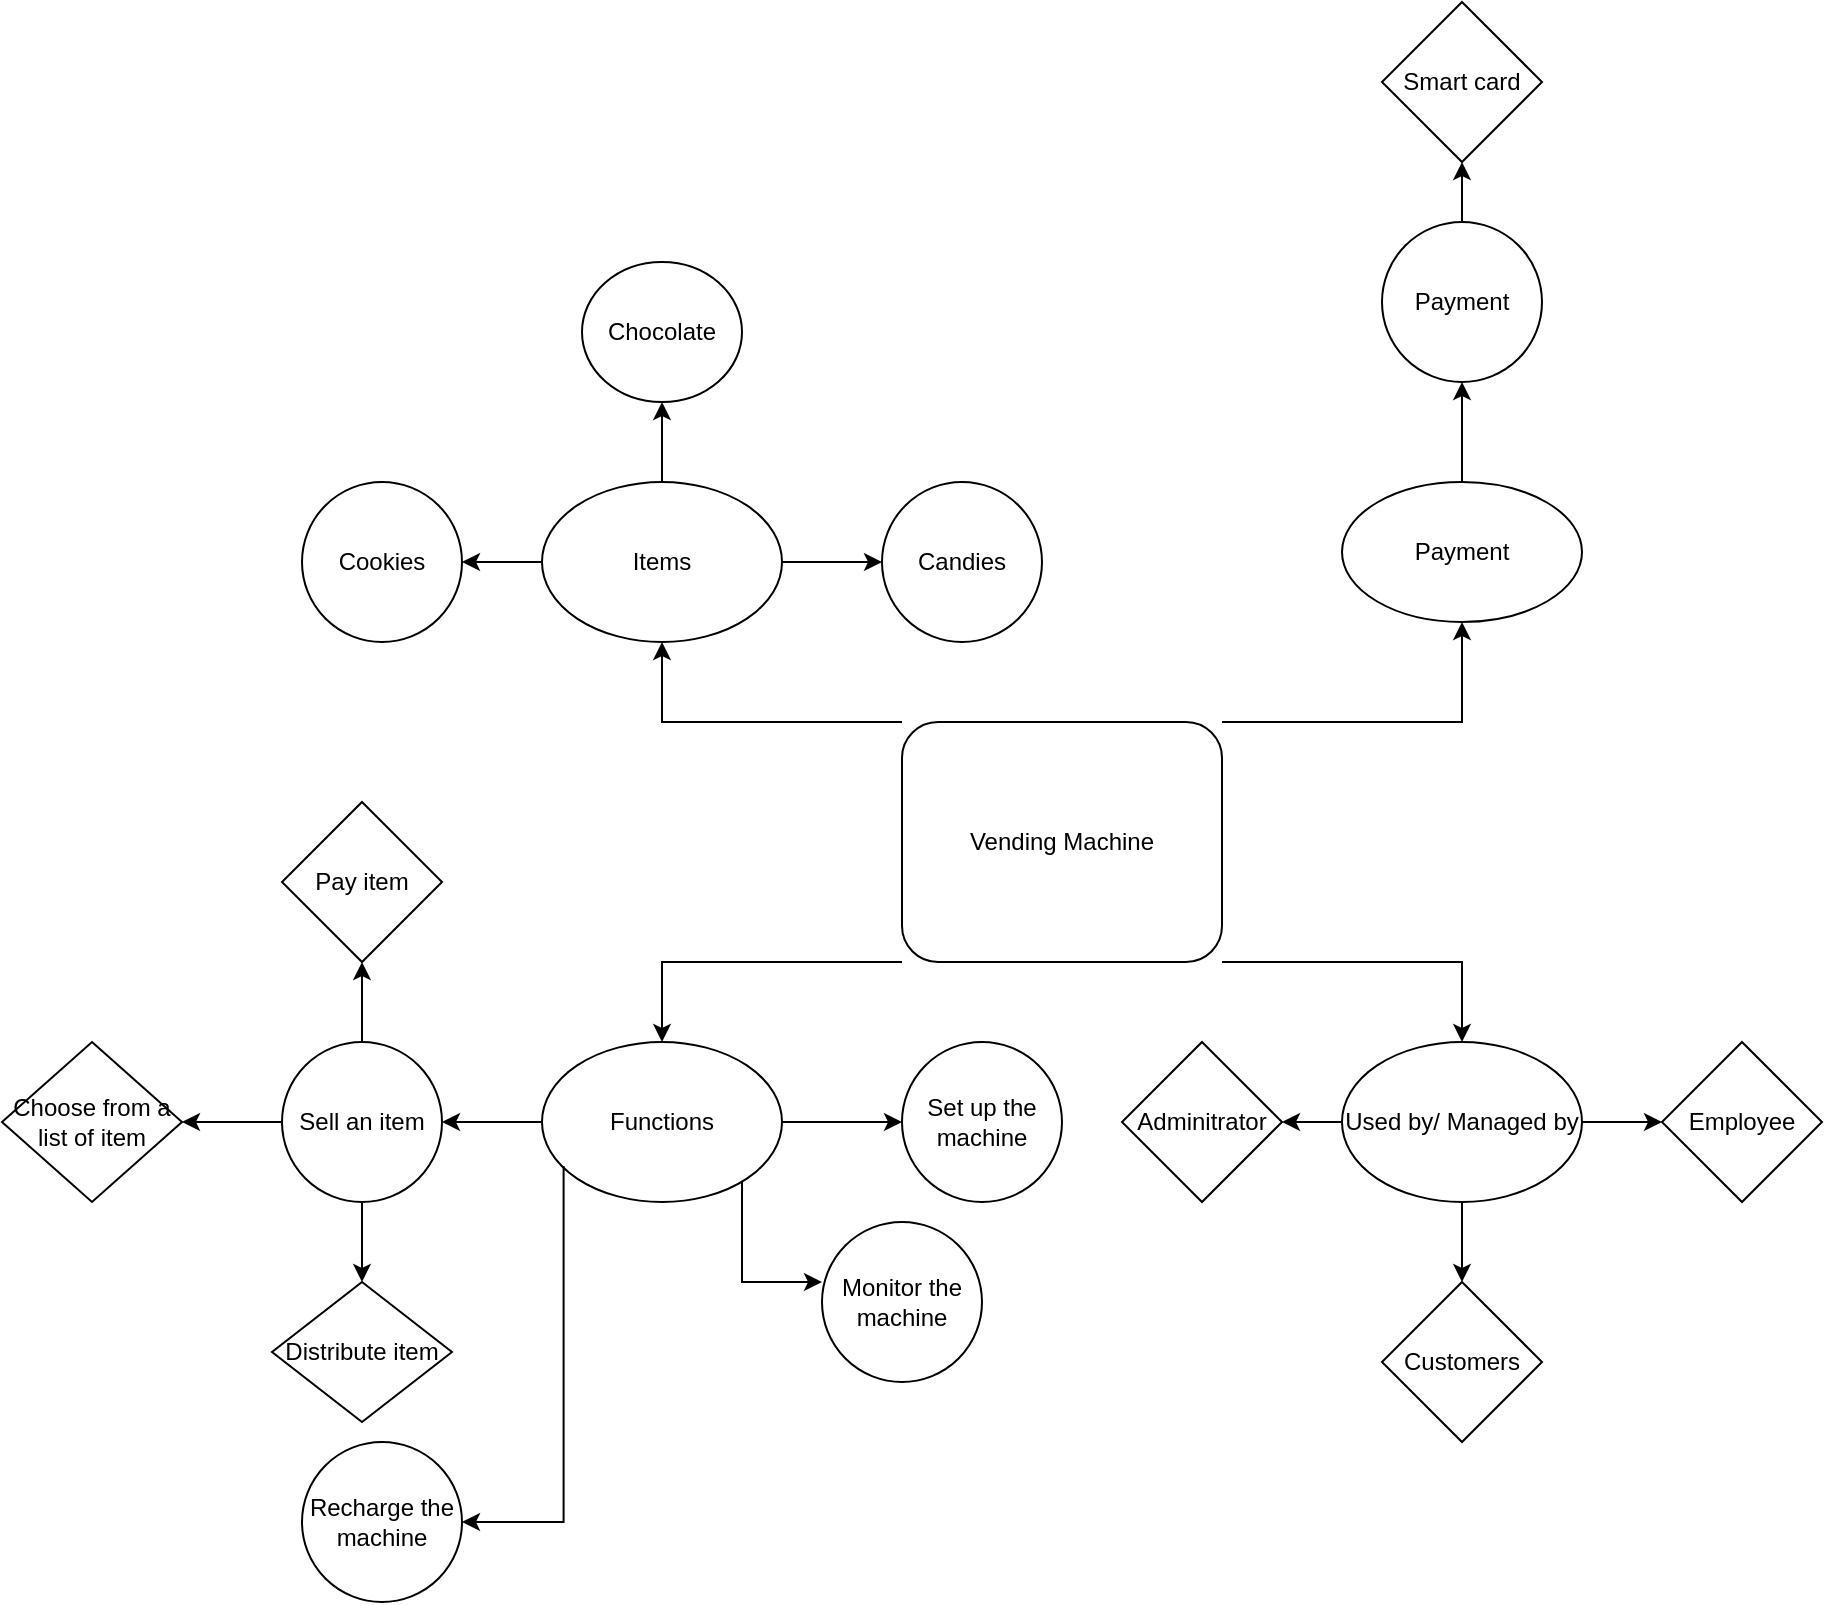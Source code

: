 <mxfile version="15.5.0" type="github">
  <diagram id="Qu_qrcLxX-DQwwqkKjQ7" name="Page-1">
    <mxGraphModel dx="1865" dy="1716" grid="1" gridSize="10" guides="1" tooltips="1" connect="1" arrows="1" fold="1" page="1" pageScale="1" pageWidth="827" pageHeight="1169" math="0" shadow="0">
      <root>
        <mxCell id="0" />
        <mxCell id="1" parent="0" />
        <mxCell id="sqldHWiLMe9vXc1h7l09-1" value="Vending Machine&lt;br&gt;" style="rounded=1;whiteSpace=wrap;html=1;" vertex="1" parent="1">
          <mxGeometry x="360" y="200" width="160" height="120" as="geometry" />
        </mxCell>
        <mxCell id="sqldHWiLMe9vXc1h7l09-2" value="" style="edgeStyle=segmentEdgeStyle;endArrow=classic;html=1;rounded=0;" edge="1" parent="1">
          <mxGeometry width="50" height="50" relative="1" as="geometry">
            <mxPoint x="520" y="320" as="sourcePoint" />
            <mxPoint x="640" y="360" as="targetPoint" />
            <Array as="points">
              <mxPoint x="640" y="320" />
              <mxPoint x="640" y="360" />
            </Array>
          </mxGeometry>
        </mxCell>
        <mxCell id="sqldHWiLMe9vXc1h7l09-3" value="" style="edgeStyle=segmentEdgeStyle;endArrow=classic;html=1;rounded=0;exitX=0;exitY=1;exitDx=0;exitDy=0;" edge="1" parent="1" source="sqldHWiLMe9vXc1h7l09-1">
          <mxGeometry width="50" height="50" relative="1" as="geometry">
            <mxPoint x="260" y="320" as="sourcePoint" />
            <mxPoint x="240" y="360" as="targetPoint" />
            <Array as="points">
              <mxPoint x="240" y="320" />
              <mxPoint x="240" y="360" />
            </Array>
          </mxGeometry>
        </mxCell>
        <mxCell id="sqldHWiLMe9vXc1h7l09-4" value="" style="edgeStyle=segmentEdgeStyle;endArrow=classic;html=1;rounded=0;exitX=1;exitY=0;exitDx=0;exitDy=0;" edge="1" parent="1" source="sqldHWiLMe9vXc1h7l09-1">
          <mxGeometry width="50" height="50" relative="1" as="geometry">
            <mxPoint x="590" y="200" as="sourcePoint" />
            <mxPoint x="640" y="150" as="targetPoint" />
          </mxGeometry>
        </mxCell>
        <mxCell id="sqldHWiLMe9vXc1h7l09-6" value="" style="edgeStyle=segmentEdgeStyle;endArrow=classic;html=1;rounded=0;exitX=0;exitY=0;exitDx=0;exitDy=0;" edge="1" parent="1" source="sqldHWiLMe9vXc1h7l09-1">
          <mxGeometry width="50" height="50" relative="1" as="geometry">
            <mxPoint x="150" y="200" as="sourcePoint" />
            <mxPoint x="240" y="160" as="targetPoint" />
            <Array as="points">
              <mxPoint x="240" y="200" />
            </Array>
          </mxGeometry>
        </mxCell>
        <mxCell id="sqldHWiLMe9vXc1h7l09-21" value="" style="edgeStyle=orthogonalEdgeStyle;rounded=0;orthogonalLoop=1;jettySize=auto;html=1;" edge="1" parent="1" source="sqldHWiLMe9vXc1h7l09-7">
          <mxGeometry relative="1" as="geometry">
            <mxPoint x="240" y="40" as="targetPoint" />
            <Array as="points">
              <mxPoint x="240" y="40" />
              <mxPoint x="240" y="40" />
            </Array>
          </mxGeometry>
        </mxCell>
        <mxCell id="sqldHWiLMe9vXc1h7l09-24" value="" style="edgeStyle=orthogonalEdgeStyle;rounded=0;orthogonalLoop=1;jettySize=auto;html=1;" edge="1" parent="1" source="sqldHWiLMe9vXc1h7l09-7">
          <mxGeometry relative="1" as="geometry">
            <mxPoint x="350" y="120" as="targetPoint" />
          </mxGeometry>
        </mxCell>
        <mxCell id="sqldHWiLMe9vXc1h7l09-27" value="" style="edgeStyle=orthogonalEdgeStyle;rounded=0;orthogonalLoop=1;jettySize=auto;html=1;" edge="1" parent="1" source="sqldHWiLMe9vXc1h7l09-7">
          <mxGeometry relative="1" as="geometry">
            <mxPoint x="140" y="120" as="targetPoint" />
          </mxGeometry>
        </mxCell>
        <mxCell id="sqldHWiLMe9vXc1h7l09-7" value="Items&lt;br&gt;" style="ellipse;whiteSpace=wrap;html=1;" vertex="1" parent="1">
          <mxGeometry x="180" y="80" width="120" height="80" as="geometry" />
        </mxCell>
        <mxCell id="sqldHWiLMe9vXc1h7l09-29" value="" style="edgeStyle=orthogonalEdgeStyle;rounded=0;orthogonalLoop=1;jettySize=auto;html=1;" edge="1" parent="1" source="sqldHWiLMe9vXc1h7l09-8">
          <mxGeometry relative="1" as="geometry">
            <mxPoint x="640" y="30" as="targetPoint" />
            <Array as="points">
              <mxPoint x="640" y="40" />
              <mxPoint x="640" y="40" />
            </Array>
          </mxGeometry>
        </mxCell>
        <mxCell id="sqldHWiLMe9vXc1h7l09-8" value="Payment" style="ellipse;whiteSpace=wrap;html=1;" vertex="1" parent="1">
          <mxGeometry x="580" y="80" width="120" height="70" as="geometry" />
        </mxCell>
        <mxCell id="sqldHWiLMe9vXc1h7l09-35" value="" style="edgeStyle=orthogonalEdgeStyle;rounded=0;orthogonalLoop=1;jettySize=auto;html=1;" edge="1" parent="1" source="sqldHWiLMe9vXc1h7l09-9">
          <mxGeometry relative="1" as="geometry">
            <mxPoint x="130" y="400" as="targetPoint" />
          </mxGeometry>
        </mxCell>
        <mxCell id="sqldHWiLMe9vXc1h7l09-39" value="" style="edgeStyle=orthogonalEdgeStyle;rounded=0;orthogonalLoop=1;jettySize=auto;html=1;" edge="1" parent="1" source="sqldHWiLMe9vXc1h7l09-9">
          <mxGeometry relative="1" as="geometry">
            <mxPoint x="360" y="400" as="targetPoint" />
          </mxGeometry>
        </mxCell>
        <mxCell id="sqldHWiLMe9vXc1h7l09-9" value="Functions" style="ellipse;whiteSpace=wrap;html=1;" vertex="1" parent="1">
          <mxGeometry x="180" y="360" width="120" height="80" as="geometry" />
        </mxCell>
        <mxCell id="sqldHWiLMe9vXc1h7l09-54" value="" style="edgeStyle=orthogonalEdgeStyle;rounded=0;orthogonalLoop=1;jettySize=auto;html=1;" edge="1" parent="1" source="sqldHWiLMe9vXc1h7l09-10" target="sqldHWiLMe9vXc1h7l09-53">
          <mxGeometry relative="1" as="geometry" />
        </mxCell>
        <mxCell id="sqldHWiLMe9vXc1h7l09-56" value="" style="edgeStyle=orthogonalEdgeStyle;rounded=0;orthogonalLoop=1;jettySize=auto;html=1;" edge="1" parent="1" source="sqldHWiLMe9vXc1h7l09-10" target="sqldHWiLMe9vXc1h7l09-55">
          <mxGeometry relative="1" as="geometry" />
        </mxCell>
        <mxCell id="sqldHWiLMe9vXc1h7l09-58" value="" style="edgeStyle=orthogonalEdgeStyle;rounded=0;orthogonalLoop=1;jettySize=auto;html=1;" edge="1" parent="1" source="sqldHWiLMe9vXc1h7l09-10" target="sqldHWiLMe9vXc1h7l09-57">
          <mxGeometry relative="1" as="geometry" />
        </mxCell>
        <mxCell id="sqldHWiLMe9vXc1h7l09-10" value="Used by/ Managed by" style="ellipse;whiteSpace=wrap;html=1;" vertex="1" parent="1">
          <mxGeometry x="580" y="360" width="120" height="80" as="geometry" />
        </mxCell>
        <mxCell id="sqldHWiLMe9vXc1h7l09-22" value="Chocolate" style="ellipse;whiteSpace=wrap;html=1;" vertex="1" parent="1">
          <mxGeometry x="200" y="-30" width="80" height="70" as="geometry" />
        </mxCell>
        <mxCell id="sqldHWiLMe9vXc1h7l09-25" value="Candies" style="ellipse;whiteSpace=wrap;html=1;" vertex="1" parent="1">
          <mxGeometry x="350" y="80" width="80" height="80" as="geometry" />
        </mxCell>
        <mxCell id="sqldHWiLMe9vXc1h7l09-26" value="Cookies" style="ellipse;whiteSpace=wrap;html=1;" vertex="1" parent="1">
          <mxGeometry x="60" y="80" width="80" height="80" as="geometry" />
        </mxCell>
        <mxCell id="sqldHWiLMe9vXc1h7l09-33" value="" style="edgeStyle=orthogonalEdgeStyle;rounded=0;orthogonalLoop=1;jettySize=auto;html=1;" edge="1" parent="1" source="sqldHWiLMe9vXc1h7l09-28" target="sqldHWiLMe9vXc1h7l09-32">
          <mxGeometry relative="1" as="geometry" />
        </mxCell>
        <mxCell id="sqldHWiLMe9vXc1h7l09-28" value="Payment" style="ellipse;whiteSpace=wrap;html=1;" vertex="1" parent="1">
          <mxGeometry x="600" y="-50" width="80" height="80" as="geometry" />
        </mxCell>
        <mxCell id="sqldHWiLMe9vXc1h7l09-32" value="Smart card" style="rhombus;whiteSpace=wrap;html=1;" vertex="1" parent="1">
          <mxGeometry x="600" y="-160" width="80" height="80" as="geometry" />
        </mxCell>
        <mxCell id="sqldHWiLMe9vXc1h7l09-46" value="" style="edgeStyle=orthogonalEdgeStyle;rounded=0;orthogonalLoop=1;jettySize=auto;html=1;" edge="1" parent="1" source="sqldHWiLMe9vXc1h7l09-34" target="sqldHWiLMe9vXc1h7l09-45">
          <mxGeometry relative="1" as="geometry" />
        </mxCell>
        <mxCell id="sqldHWiLMe9vXc1h7l09-49" value="" style="edgeStyle=orthogonalEdgeStyle;rounded=0;orthogonalLoop=1;jettySize=auto;html=1;" edge="1" parent="1" source="sqldHWiLMe9vXc1h7l09-34" target="sqldHWiLMe9vXc1h7l09-48">
          <mxGeometry relative="1" as="geometry" />
        </mxCell>
        <mxCell id="sqldHWiLMe9vXc1h7l09-51" value="" style="edgeStyle=orthogonalEdgeStyle;rounded=0;orthogonalLoop=1;jettySize=auto;html=1;" edge="1" parent="1" source="sqldHWiLMe9vXc1h7l09-34" target="sqldHWiLMe9vXc1h7l09-52">
          <mxGeometry relative="1" as="geometry">
            <mxPoint x="90" y="490" as="targetPoint" />
            <Array as="points">
              <mxPoint x="90" y="480" />
              <mxPoint x="90" y="480" />
            </Array>
          </mxGeometry>
        </mxCell>
        <mxCell id="sqldHWiLMe9vXc1h7l09-34" value="Sell an item" style="ellipse;whiteSpace=wrap;html=1;" vertex="1" parent="1">
          <mxGeometry x="50" y="360" width="80" height="80" as="geometry" />
        </mxCell>
        <mxCell id="sqldHWiLMe9vXc1h7l09-36" value="Recharge the machine" style="ellipse;whiteSpace=wrap;html=1;" vertex="1" parent="1">
          <mxGeometry x="60" y="560" width="80" height="80" as="geometry" />
        </mxCell>
        <mxCell id="sqldHWiLMe9vXc1h7l09-38" value="Set up the machine" style="ellipse;whiteSpace=wrap;html=1;" vertex="1" parent="1">
          <mxGeometry x="360" y="360" width="80" height="80" as="geometry" />
        </mxCell>
        <mxCell id="sqldHWiLMe9vXc1h7l09-41" value="" style="edgeStyle=orthogonalEdgeStyle;rounded=0;orthogonalLoop=1;jettySize=auto;html=1;" edge="1" parent="1">
          <mxGeometry relative="1" as="geometry">
            <mxPoint x="280" y="430" as="sourcePoint" />
            <mxPoint x="320" y="480" as="targetPoint" />
            <Array as="points">
              <mxPoint x="280" y="480" />
            </Array>
          </mxGeometry>
        </mxCell>
        <mxCell id="sqldHWiLMe9vXc1h7l09-43" value="" style="edgeStyle=orthogonalEdgeStyle;rounded=0;orthogonalLoop=1;jettySize=auto;html=1;exitX=0.09;exitY=0.775;exitDx=0;exitDy=0;exitPerimeter=0;" edge="1" parent="1" source="sqldHWiLMe9vXc1h7l09-9">
          <mxGeometry relative="1" as="geometry">
            <mxPoint x="190" y="430" as="sourcePoint" />
            <mxPoint x="140" y="600" as="targetPoint" />
            <Array as="points">
              <mxPoint x="191" y="600" />
              <mxPoint x="140" y="600" />
            </Array>
          </mxGeometry>
        </mxCell>
        <mxCell id="sqldHWiLMe9vXc1h7l09-44" value="Monitor the machine" style="ellipse;whiteSpace=wrap;html=1;" vertex="1" parent="1">
          <mxGeometry x="320" y="450" width="80" height="80" as="geometry" />
        </mxCell>
        <mxCell id="sqldHWiLMe9vXc1h7l09-45" value="Choose from a list of item" style="rhombus;whiteSpace=wrap;html=1;" vertex="1" parent="1">
          <mxGeometry x="-90" y="360" width="90" height="80" as="geometry" />
        </mxCell>
        <mxCell id="sqldHWiLMe9vXc1h7l09-48" value="Pay item" style="rhombus;whiteSpace=wrap;html=1;" vertex="1" parent="1">
          <mxGeometry x="50" y="240" width="80" height="80" as="geometry" />
        </mxCell>
        <mxCell id="sqldHWiLMe9vXc1h7l09-52" value="Distribute item" style="rhombus;whiteSpace=wrap;html=1;" vertex="1" parent="1">
          <mxGeometry x="45" y="480" width="90" height="70" as="geometry" />
        </mxCell>
        <mxCell id="sqldHWiLMe9vXc1h7l09-53" value="Customers" style="rhombus;whiteSpace=wrap;html=1;" vertex="1" parent="1">
          <mxGeometry x="600" y="480" width="80" height="80" as="geometry" />
        </mxCell>
        <mxCell id="sqldHWiLMe9vXc1h7l09-55" value="Employee" style="rhombus;whiteSpace=wrap;html=1;" vertex="1" parent="1">
          <mxGeometry x="740" y="360" width="80" height="80" as="geometry" />
        </mxCell>
        <mxCell id="sqldHWiLMe9vXc1h7l09-57" value="Adminitrator" style="rhombus;whiteSpace=wrap;html=1;" vertex="1" parent="1">
          <mxGeometry x="470" y="360" width="80" height="80" as="geometry" />
        </mxCell>
      </root>
    </mxGraphModel>
  </diagram>
</mxfile>
